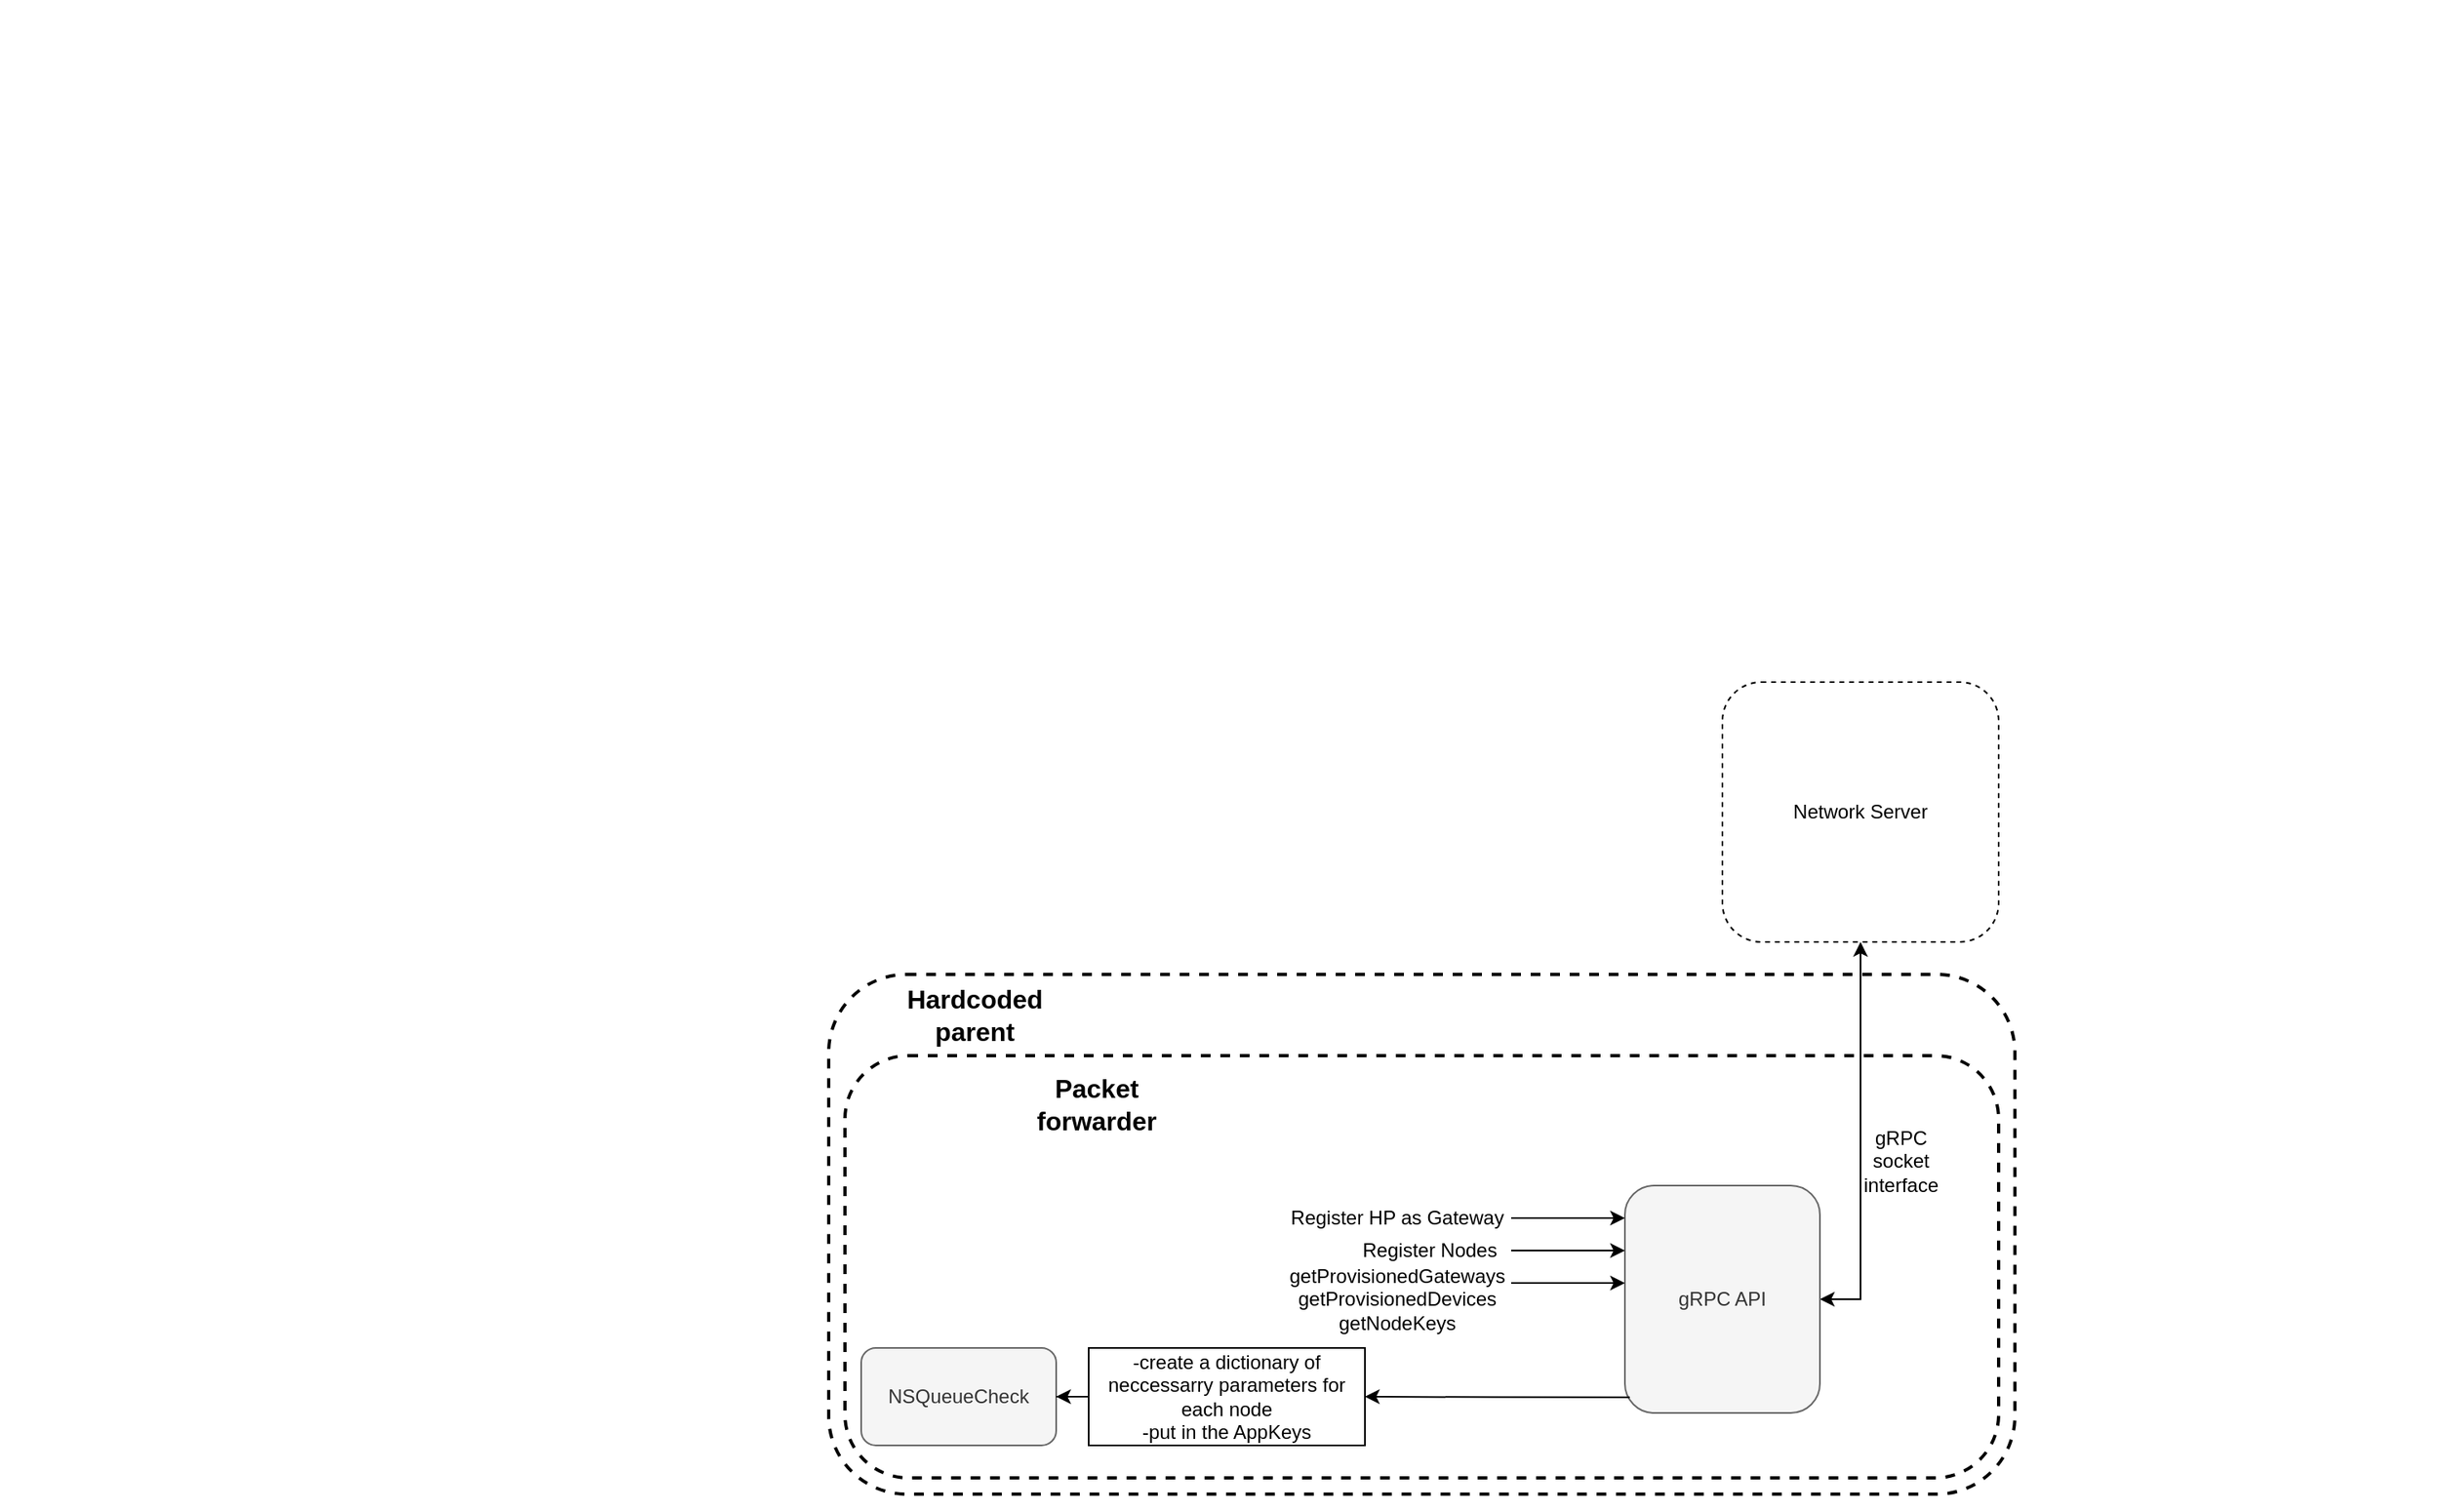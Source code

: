 <mxfile version="22.1.18" type="device">
  <diagram name="Page-1" id="E5AxCyOhZKjhce2MvHdj">
    <mxGraphModel dx="1430" dy="769" grid="1" gridSize="10" guides="1" tooltips="1" connect="1" arrows="1" fold="1" page="1" pageScale="1" pageWidth="850" pageHeight="1100" math="0" shadow="0">
      <root>
        <mxCell id="0" />
        <mxCell id="1" parent="0" />
        <mxCell id="ir3scniFZbBamXwvJh3l-74" value="&lt;div&gt;&lt;br&gt;&lt;/div&gt;&lt;div&gt;&lt;br&gt;&lt;/div&gt;&lt;div&gt;&lt;br&gt;&lt;/div&gt;&lt;div&gt;&lt;br&gt;&lt;/div&gt;&lt;div&gt;&lt;br&gt;&lt;/div&gt;&lt;div&gt;&lt;br&gt;&lt;/div&gt;&lt;div&gt;&lt;br&gt;&lt;/div&gt;&lt;div&gt;&lt;br&gt;&lt;/div&gt;&lt;div&gt;&lt;br&gt;&lt;/div&gt;&lt;div&gt;&lt;br&gt;&lt;/div&gt;&lt;div&gt;&lt;br&gt;&lt;/div&gt;&lt;div&gt;&lt;br&gt;&lt;/div&gt;&lt;div&gt;&lt;br&gt;&lt;/div&gt;&lt;div&gt;&lt;br&gt;&lt;/div&gt;&lt;div&gt;&lt;br&gt;&lt;/div&gt;&lt;div&gt;&lt;br&gt;&lt;/div&gt;&lt;div&gt;&lt;br&gt;&lt;/div&gt;&lt;div&gt;&lt;br&gt;&lt;/div&gt;&lt;div&gt;packet Forwarder&lt;/div&gt;" style="rounded=1;whiteSpace=wrap;html=1;dashed=1;movable=0;resizable=0;rotatable=0;deletable=0;editable=0;locked=1;connectable=0;strokeWidth=2;" parent="1" vertex="1">
          <mxGeometry x="740" y="1540" width="730" height="320" as="geometry" />
        </mxCell>
        <mxCell id="ir3scniFZbBamXwvJh3l-37" value="&lt;div style=&quot;font-size: 16px;&quot;&gt;&lt;font style=&quot;font-size: 16px;&quot;&gt;&lt;b&gt;&lt;br&gt;&lt;/b&gt;&lt;/font&gt;&lt;/div&gt;&lt;div style=&quot;font-size: 16px;&quot;&gt;&lt;font style=&quot;font-size: 16px;&quot;&gt;&lt;b&gt;&lt;br&gt;&lt;/b&gt;&lt;/font&gt;&lt;/div&gt;&lt;div style=&quot;font-size: 16px;&quot;&gt;&lt;font style=&quot;font-size: 16px;&quot;&gt;&lt;b&gt;&lt;br&gt;&lt;/b&gt;&lt;/font&gt;&lt;/div&gt;&lt;div style=&quot;font-size: 16px;&quot;&gt;&lt;font style=&quot;font-size: 16px;&quot;&gt;&lt;b&gt;&lt;br&gt;&lt;/b&gt;&lt;/font&gt;&lt;/div&gt;&lt;div style=&quot;font-size: 16px;&quot;&gt;&lt;font style=&quot;font-size: 16px;&quot;&gt;&lt;b&gt;&lt;br&gt;&lt;/b&gt;&lt;/font&gt;&lt;/div&gt;&lt;div style=&quot;font-size: 16px;&quot;&gt;&lt;font style=&quot;font-size: 16px;&quot;&gt;&lt;b&gt;&lt;br&gt;&lt;/b&gt;&lt;/font&gt;&lt;/div&gt;&lt;div style=&quot;font-size: 16px;&quot;&gt;&lt;font style=&quot;font-size: 16px;&quot;&gt;&lt;b&gt;&lt;br&gt;&lt;/b&gt;&lt;/font&gt;&lt;/div&gt;&lt;div style=&quot;font-size: 16px;&quot;&gt;&lt;font style=&quot;font-size: 16px;&quot;&gt;&lt;b&gt;&lt;br&gt;&lt;/b&gt;&lt;/font&gt;&lt;/div&gt;&lt;div style=&quot;font-size: 16px;&quot;&gt;&lt;font style=&quot;font-size: 16px;&quot;&gt;&lt;b&gt;&lt;br&gt;&lt;/b&gt;&lt;/font&gt;&lt;/div&gt;&lt;div style=&quot;font-size: 16px;&quot;&gt;&lt;font style=&quot;font-size: 16px;&quot;&gt;&lt;b&gt;&lt;br&gt;&lt;/b&gt;&lt;/font&gt;&lt;/div&gt;&lt;div style=&quot;font-size: 16px;&quot;&gt;&lt;font style=&quot;font-size: 16px;&quot;&gt;&lt;b&gt;&lt;br&gt;&lt;/b&gt;&lt;/font&gt;&lt;/div&gt;&lt;div style=&quot;font-size: 16px;&quot;&gt;&lt;font style=&quot;font-size: 16px;&quot;&gt;&lt;b&gt;&lt;br&gt;&lt;/b&gt;&lt;/font&gt;&lt;/div&gt;&lt;div style=&quot;font-size: 16px;&quot;&gt;&lt;br&gt;&lt;/div&gt;" style="rounded=1;whiteSpace=wrap;html=1;dashed=1;movable=0;resizable=0;rotatable=0;deletable=0;editable=0;locked=1;connectable=0;strokeWidth=2;" parent="1" vertex="1">
          <mxGeometry x="750" y="1590" width="710" height="260" as="geometry" />
        </mxCell>
        <mxCell id="ir3scniFZbBamXwvJh3l-57" value="Network Server" style="rounded=1;whiteSpace=wrap;html=1;dashed=1;" parent="1" vertex="1">
          <mxGeometry x="1290" y="1360" width="170" height="160" as="geometry" />
        </mxCell>
        <mxCell id="ir3scniFZbBamXwvJh3l-63" value="&amp;nbsp;" style="text;whiteSpace=wrap;html=1;" parent="1" vertex="1">
          <mxGeometry x="1490" y="1370" width="40" height="40" as="geometry" />
        </mxCell>
        <mxCell id="ir3scniFZbBamXwvJh3l-72" value="&amp;nbsp;" style="text;whiteSpace=wrap;html=1;" parent="1" vertex="1">
          <mxGeometry x="230" y="940" width="40" height="40" as="geometry" />
        </mxCell>
        <mxCell id="ir3scniFZbBamXwvJh3l-73" value="&amp;nbsp;" style="text;whiteSpace=wrap;html=1;" parent="1" vertex="1">
          <mxGeometry x="1690" y="990" width="40" height="40" as="geometry" />
        </mxCell>
        <mxCell id="ir3scniFZbBamXwvJh3l-75" value="&lt;font size=&quot;1&quot;&gt;&lt;b&gt;&lt;font style=&quot;font-size: 16px;&quot;&gt;Hardcoded parent&lt;/font&gt;&lt;/b&gt;&lt;/font&gt;" style="text;html=1;strokeColor=none;fillColor=none;align=center;verticalAlign=middle;whiteSpace=wrap;rounded=0;" parent="1" vertex="1">
          <mxGeometry x="800" y="1550" width="60" height="30" as="geometry" />
        </mxCell>
        <mxCell id="ir3scniFZbBamXwvJh3l-77" value="NSQueueCheck" style="rounded=1;whiteSpace=wrap;html=1;fillColor=#f5f5f5;fontColor=#333333;strokeColor=#666666;" parent="1" vertex="1">
          <mxGeometry x="760" y="1770" width="120" height="60" as="geometry" />
        </mxCell>
        <mxCell id="ir3scniFZbBamXwvJh3l-85" value="&amp;nbsp;" style="text;whiteSpace=wrap;html=1;" parent="1" vertex="1">
          <mxGeometry x="820" y="1270" width="40" height="40" as="geometry" />
        </mxCell>
        <mxCell id="ir3scniFZbBamXwvJh3l-113" style="edgeStyle=orthogonalEdgeStyle;rounded=0;orthogonalLoop=1;jettySize=auto;html=1;exitX=1;exitY=0.5;exitDx=0;exitDy=0;entryX=0.5;entryY=1;entryDx=0;entryDy=0;startArrow=classic;startFill=1;" parent="1" source="ir3scniFZbBamXwvJh3l-108" target="ir3scniFZbBamXwvJh3l-57" edge="1">
          <mxGeometry relative="1" as="geometry" />
        </mxCell>
        <mxCell id="ir3scniFZbBamXwvJh3l-108" value="gRPC API" style="rounded=1;whiteSpace=wrap;html=1;fillColor=#f5f5f5;fontColor=#333333;strokeColor=#666666;" parent="1" vertex="1">
          <mxGeometry x="1230" y="1670" width="120" height="140" as="geometry" />
        </mxCell>
        <mxCell id="ir3scniFZbBamXwvJh3l-109" value="" style="endArrow=classic;html=1;rounded=0;" parent="1" edge="1">
          <mxGeometry width="50" height="50" relative="1" as="geometry">
            <mxPoint x="1160" y="1690" as="sourcePoint" />
            <mxPoint x="1230" y="1690" as="targetPoint" />
          </mxGeometry>
        </mxCell>
        <mxCell id="ir3scniFZbBamXwvJh3l-110" value="" style="endArrow=classic;html=1;rounded=0;" parent="1" edge="1">
          <mxGeometry width="50" height="50" relative="1" as="geometry">
            <mxPoint x="1160" y="1710" as="sourcePoint" />
            <mxPoint x="1230" y="1710" as="targetPoint" />
          </mxGeometry>
        </mxCell>
        <mxCell id="ir3scniFZbBamXwvJh3l-111" value="Register HP as Gateway" style="text;html=1;strokeColor=none;fillColor=none;align=center;verticalAlign=middle;whiteSpace=wrap;rounded=0;" parent="1" vertex="1">
          <mxGeometry x="1020" y="1680" width="140" height="20" as="geometry" />
        </mxCell>
        <mxCell id="ir3scniFZbBamXwvJh3l-112" value="Register Nodes" style="text;html=1;strokeColor=none;fillColor=none;align=center;verticalAlign=middle;whiteSpace=wrap;rounded=0;" parent="1" vertex="1">
          <mxGeometry x="1040" y="1700" width="140" height="20" as="geometry" />
        </mxCell>
        <mxCell id="ir3scniFZbBamXwvJh3l-121" style="edgeStyle=orthogonalEdgeStyle;rounded=0;orthogonalLoop=1;jettySize=auto;html=1;exitX=0.025;exitY=0.931;exitDx=0;exitDy=0;entryX=1;entryY=0.5;entryDx=0;entryDy=0;exitPerimeter=0;" parent="1" source="ir3scniFZbBamXwvJh3l-108" target="ir3scniFZbBamXwvJh3l-122" edge="1">
          <mxGeometry relative="1" as="geometry">
            <mxPoint x="1210" y="1780" as="sourcePoint" />
          </mxGeometry>
        </mxCell>
        <mxCell id="ir3scniFZbBamXwvJh3l-124" style="edgeStyle=orthogonalEdgeStyle;rounded=0;orthogonalLoop=1;jettySize=auto;html=1;exitX=0;exitY=0.5;exitDx=0;exitDy=0;" parent="1" source="ir3scniFZbBamXwvJh3l-122" target="ir3scniFZbBamXwvJh3l-77" edge="1">
          <mxGeometry relative="1" as="geometry" />
        </mxCell>
        <mxCell id="ir3scniFZbBamXwvJh3l-122" value="&lt;div&gt;-create a dictionary of neccessarry parameters for each node&lt;/div&gt;&lt;div&gt;-put in the AppKeys&lt;br&gt;&lt;/div&gt;" style="rounded=0;whiteSpace=wrap;html=1;" parent="1" vertex="1">
          <mxGeometry x="900" y="1770" width="170" height="60" as="geometry" />
        </mxCell>
        <mxCell id="ir3scniFZbBamXwvJh3l-123" value="&amp;nbsp;" style="text;whiteSpace=wrap;html=1;" parent="1" vertex="1">
          <mxGeometry x="580" y="1830" width="40" height="40" as="geometry" />
        </mxCell>
        <mxCell id="Aqn2oeDS5Qo_4Vc99hal-3" value="&lt;font style=&quot;font-size: 16px;&quot;&gt;&lt;b&gt;Packet forwarder&lt;br&gt;&lt;/b&gt;&lt;/font&gt;" style="text;html=1;strokeColor=none;fillColor=none;align=center;verticalAlign=middle;whiteSpace=wrap;rounded=0;" vertex="1" parent="1">
          <mxGeometry x="870" y="1600" width="70" height="40" as="geometry" />
        </mxCell>
        <mxCell id="Aqn2oeDS5Qo_4Vc99hal-5" value="&lt;div&gt;getProvisionedGateways&lt;/div&gt;&lt;div&gt;getProvisionedDevices&lt;/div&gt;&lt;div&gt;getNodeKeys&lt;br&gt;&lt;/div&gt;" style="text;html=1;strokeColor=none;fillColor=none;align=center;verticalAlign=middle;whiteSpace=wrap;rounded=0;" vertex="1" parent="1">
          <mxGeometry x="1060" y="1725" width="60" height="30" as="geometry" />
        </mxCell>
        <mxCell id="Aqn2oeDS5Qo_4Vc99hal-8" value="" style="endArrow=classic;html=1;rounded=0;" edge="1" parent="1">
          <mxGeometry width="50" height="50" relative="1" as="geometry">
            <mxPoint x="1160" y="1730" as="sourcePoint" />
            <mxPoint x="1230" y="1730" as="targetPoint" />
          </mxGeometry>
        </mxCell>
        <mxCell id="Aqn2oeDS5Qo_4Vc99hal-9" value="gRPC socket interface" style="text;html=1;strokeColor=none;fillColor=none;align=center;verticalAlign=middle;whiteSpace=wrap;rounded=0;" vertex="1" parent="1">
          <mxGeometry x="1370" y="1640" width="60" height="30" as="geometry" />
        </mxCell>
      </root>
    </mxGraphModel>
  </diagram>
</mxfile>
